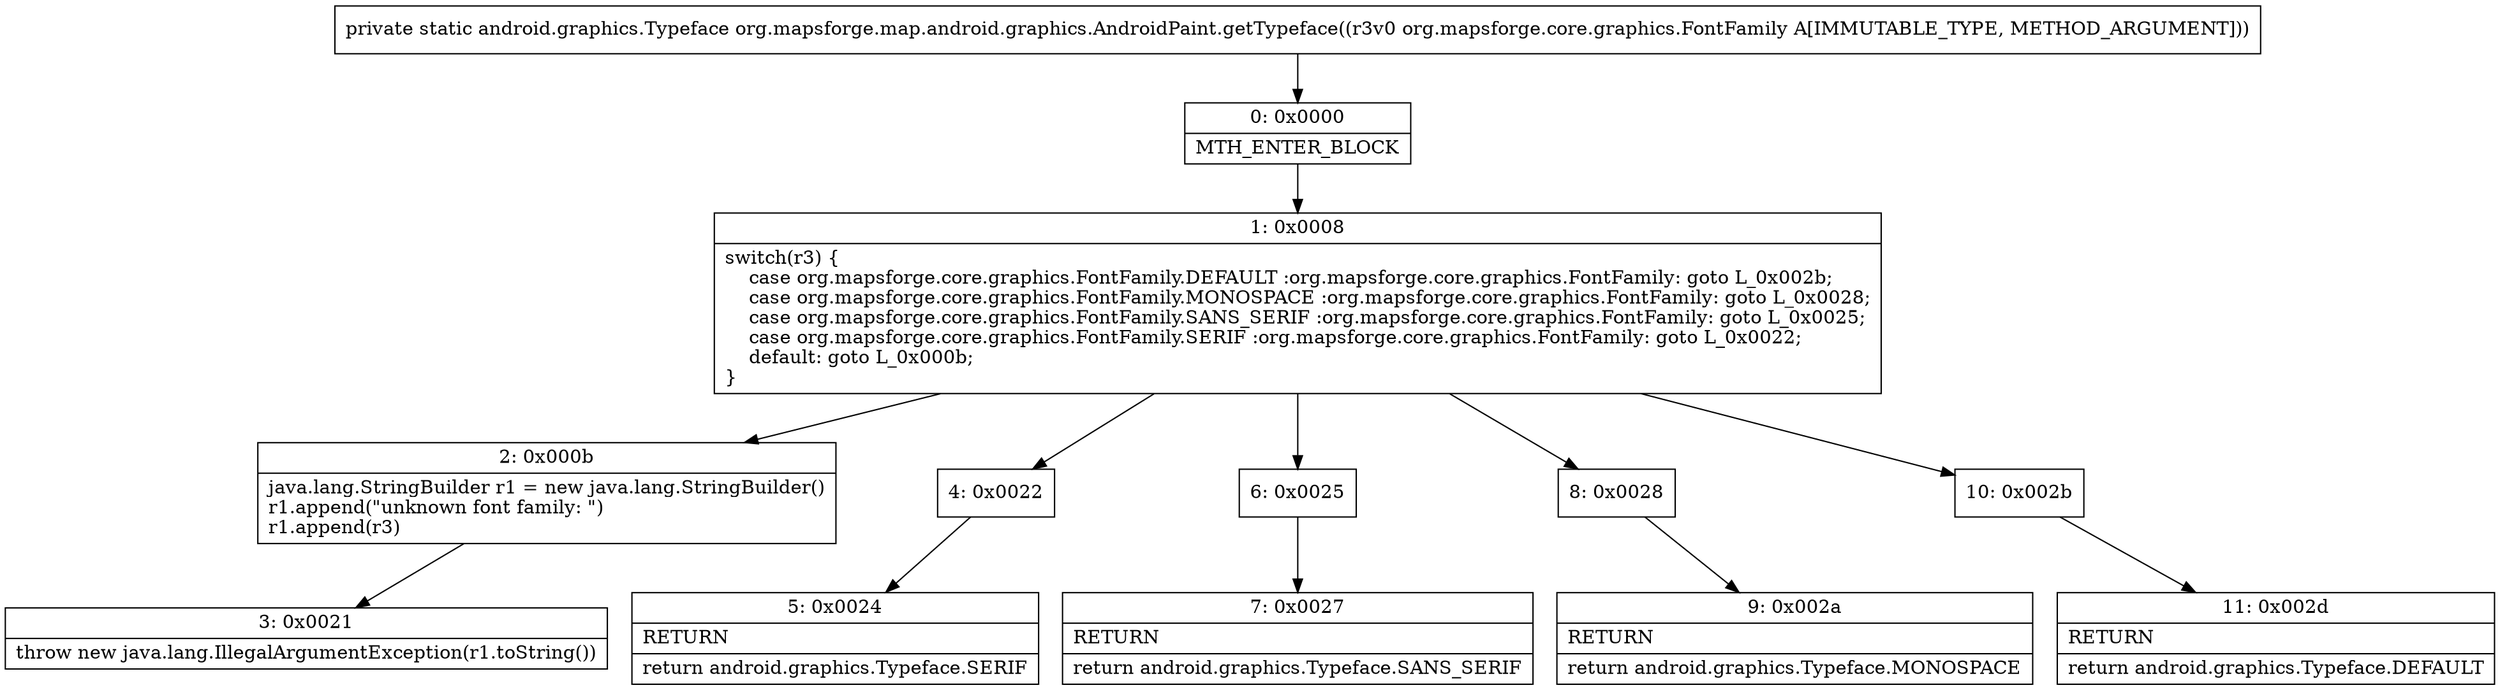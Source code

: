 digraph "CFG fororg.mapsforge.map.android.graphics.AndroidPaint.getTypeface(Lorg\/mapsforge\/core\/graphics\/FontFamily;)Landroid\/graphics\/Typeface;" {
Node_0 [shape=record,label="{0\:\ 0x0000|MTH_ENTER_BLOCK\l}"];
Node_1 [shape=record,label="{1\:\ 0x0008|switch(r3) \{\l    case org.mapsforge.core.graphics.FontFamily.DEFAULT :org.mapsforge.core.graphics.FontFamily: goto L_0x002b;\l    case org.mapsforge.core.graphics.FontFamily.MONOSPACE :org.mapsforge.core.graphics.FontFamily: goto L_0x0028;\l    case org.mapsforge.core.graphics.FontFamily.SANS_SERIF :org.mapsforge.core.graphics.FontFamily: goto L_0x0025;\l    case org.mapsforge.core.graphics.FontFamily.SERIF :org.mapsforge.core.graphics.FontFamily: goto L_0x0022;\l    default: goto L_0x000b;\l\}\l}"];
Node_2 [shape=record,label="{2\:\ 0x000b|java.lang.StringBuilder r1 = new java.lang.StringBuilder()\lr1.append(\"unknown font family: \")\lr1.append(r3)\l}"];
Node_3 [shape=record,label="{3\:\ 0x0021|throw new java.lang.IllegalArgumentException(r1.toString())\l}"];
Node_4 [shape=record,label="{4\:\ 0x0022}"];
Node_5 [shape=record,label="{5\:\ 0x0024|RETURN\l|return android.graphics.Typeface.SERIF\l}"];
Node_6 [shape=record,label="{6\:\ 0x0025}"];
Node_7 [shape=record,label="{7\:\ 0x0027|RETURN\l|return android.graphics.Typeface.SANS_SERIF\l}"];
Node_8 [shape=record,label="{8\:\ 0x0028}"];
Node_9 [shape=record,label="{9\:\ 0x002a|RETURN\l|return android.graphics.Typeface.MONOSPACE\l}"];
Node_10 [shape=record,label="{10\:\ 0x002b}"];
Node_11 [shape=record,label="{11\:\ 0x002d|RETURN\l|return android.graphics.Typeface.DEFAULT\l}"];
MethodNode[shape=record,label="{private static android.graphics.Typeface org.mapsforge.map.android.graphics.AndroidPaint.getTypeface((r3v0 org.mapsforge.core.graphics.FontFamily A[IMMUTABLE_TYPE, METHOD_ARGUMENT])) }"];
MethodNode -> Node_0;
Node_0 -> Node_1;
Node_1 -> Node_2;
Node_1 -> Node_4;
Node_1 -> Node_6;
Node_1 -> Node_8;
Node_1 -> Node_10;
Node_2 -> Node_3;
Node_4 -> Node_5;
Node_6 -> Node_7;
Node_8 -> Node_9;
Node_10 -> Node_11;
}

